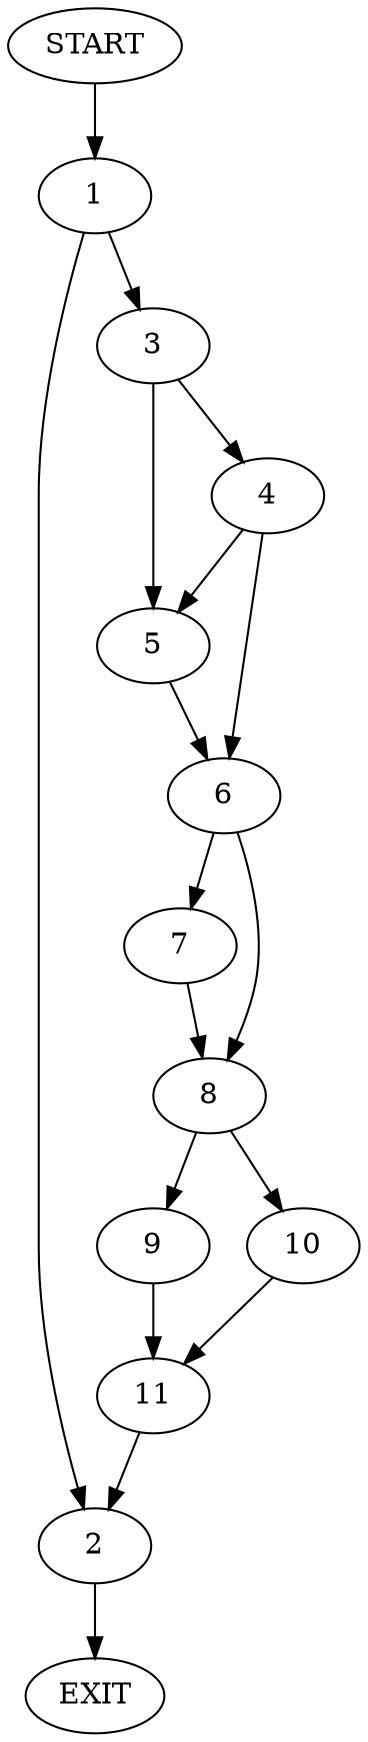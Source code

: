 digraph {
0 [label="START"]
12 [label="EXIT"]
0 -> 1
1 -> 2
1 -> 3
3 -> 4
3 -> 5
2 -> 12
5 -> 6
4 -> 5
4 -> 6
6 -> 7
6 -> 8
8 -> 9
8 -> 10
7 -> 8
10 -> 11
9 -> 11
11 -> 2
}
